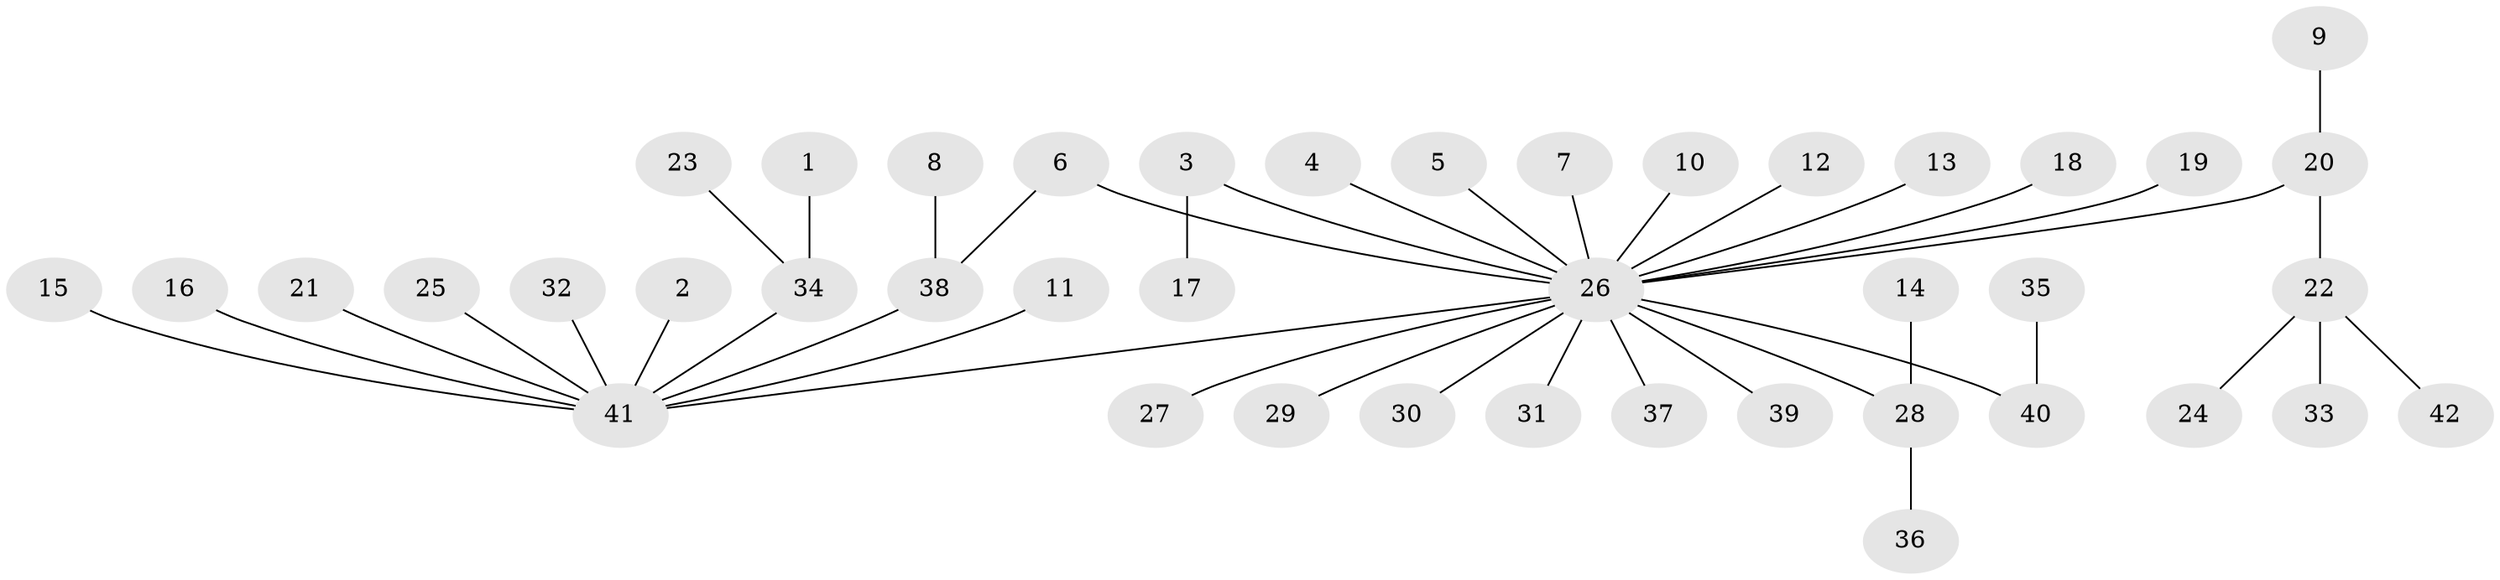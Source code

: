 // original degree distribution, {3: 0.0963855421686747, 14: 0.012048192771084338, 12: 0.024096385542168676, 4: 0.012048192771084338, 1: 0.6506024096385542, 5: 0.024096385542168676, 2: 0.1566265060240964, 6: 0.024096385542168676}
// Generated by graph-tools (version 1.1) at 2025/49/03/09/25 03:49:47]
// undirected, 42 vertices, 42 edges
graph export_dot {
graph [start="1"]
  node [color=gray90,style=filled];
  1;
  2;
  3;
  4;
  5;
  6;
  7;
  8;
  9;
  10;
  11;
  12;
  13;
  14;
  15;
  16;
  17;
  18;
  19;
  20;
  21;
  22;
  23;
  24;
  25;
  26;
  27;
  28;
  29;
  30;
  31;
  32;
  33;
  34;
  35;
  36;
  37;
  38;
  39;
  40;
  41;
  42;
  1 -- 34 [weight=1.0];
  2 -- 41 [weight=1.0];
  3 -- 17 [weight=1.0];
  3 -- 26 [weight=1.0];
  4 -- 26 [weight=1.0];
  5 -- 26 [weight=1.0];
  6 -- 26 [weight=1.0];
  6 -- 38 [weight=1.0];
  7 -- 26 [weight=1.0];
  8 -- 38 [weight=1.0];
  9 -- 20 [weight=1.0];
  10 -- 26 [weight=1.0];
  11 -- 41 [weight=1.0];
  12 -- 26 [weight=1.0];
  13 -- 26 [weight=1.0];
  14 -- 28 [weight=1.0];
  15 -- 41 [weight=1.0];
  16 -- 41 [weight=1.0];
  18 -- 26 [weight=1.0];
  19 -- 26 [weight=1.0];
  20 -- 22 [weight=1.0];
  20 -- 26 [weight=1.0];
  21 -- 41 [weight=1.0];
  22 -- 24 [weight=1.0];
  22 -- 33 [weight=1.0];
  22 -- 42 [weight=1.0];
  23 -- 34 [weight=1.0];
  25 -- 41 [weight=1.0];
  26 -- 27 [weight=1.0];
  26 -- 28 [weight=1.0];
  26 -- 29 [weight=1.0];
  26 -- 30 [weight=1.0];
  26 -- 31 [weight=1.0];
  26 -- 37 [weight=1.0];
  26 -- 39 [weight=1.0];
  26 -- 40 [weight=1.0];
  26 -- 41 [weight=1.0];
  28 -- 36 [weight=1.0];
  32 -- 41 [weight=1.0];
  34 -- 41 [weight=1.0];
  35 -- 40 [weight=1.0];
  38 -- 41 [weight=1.0];
}
